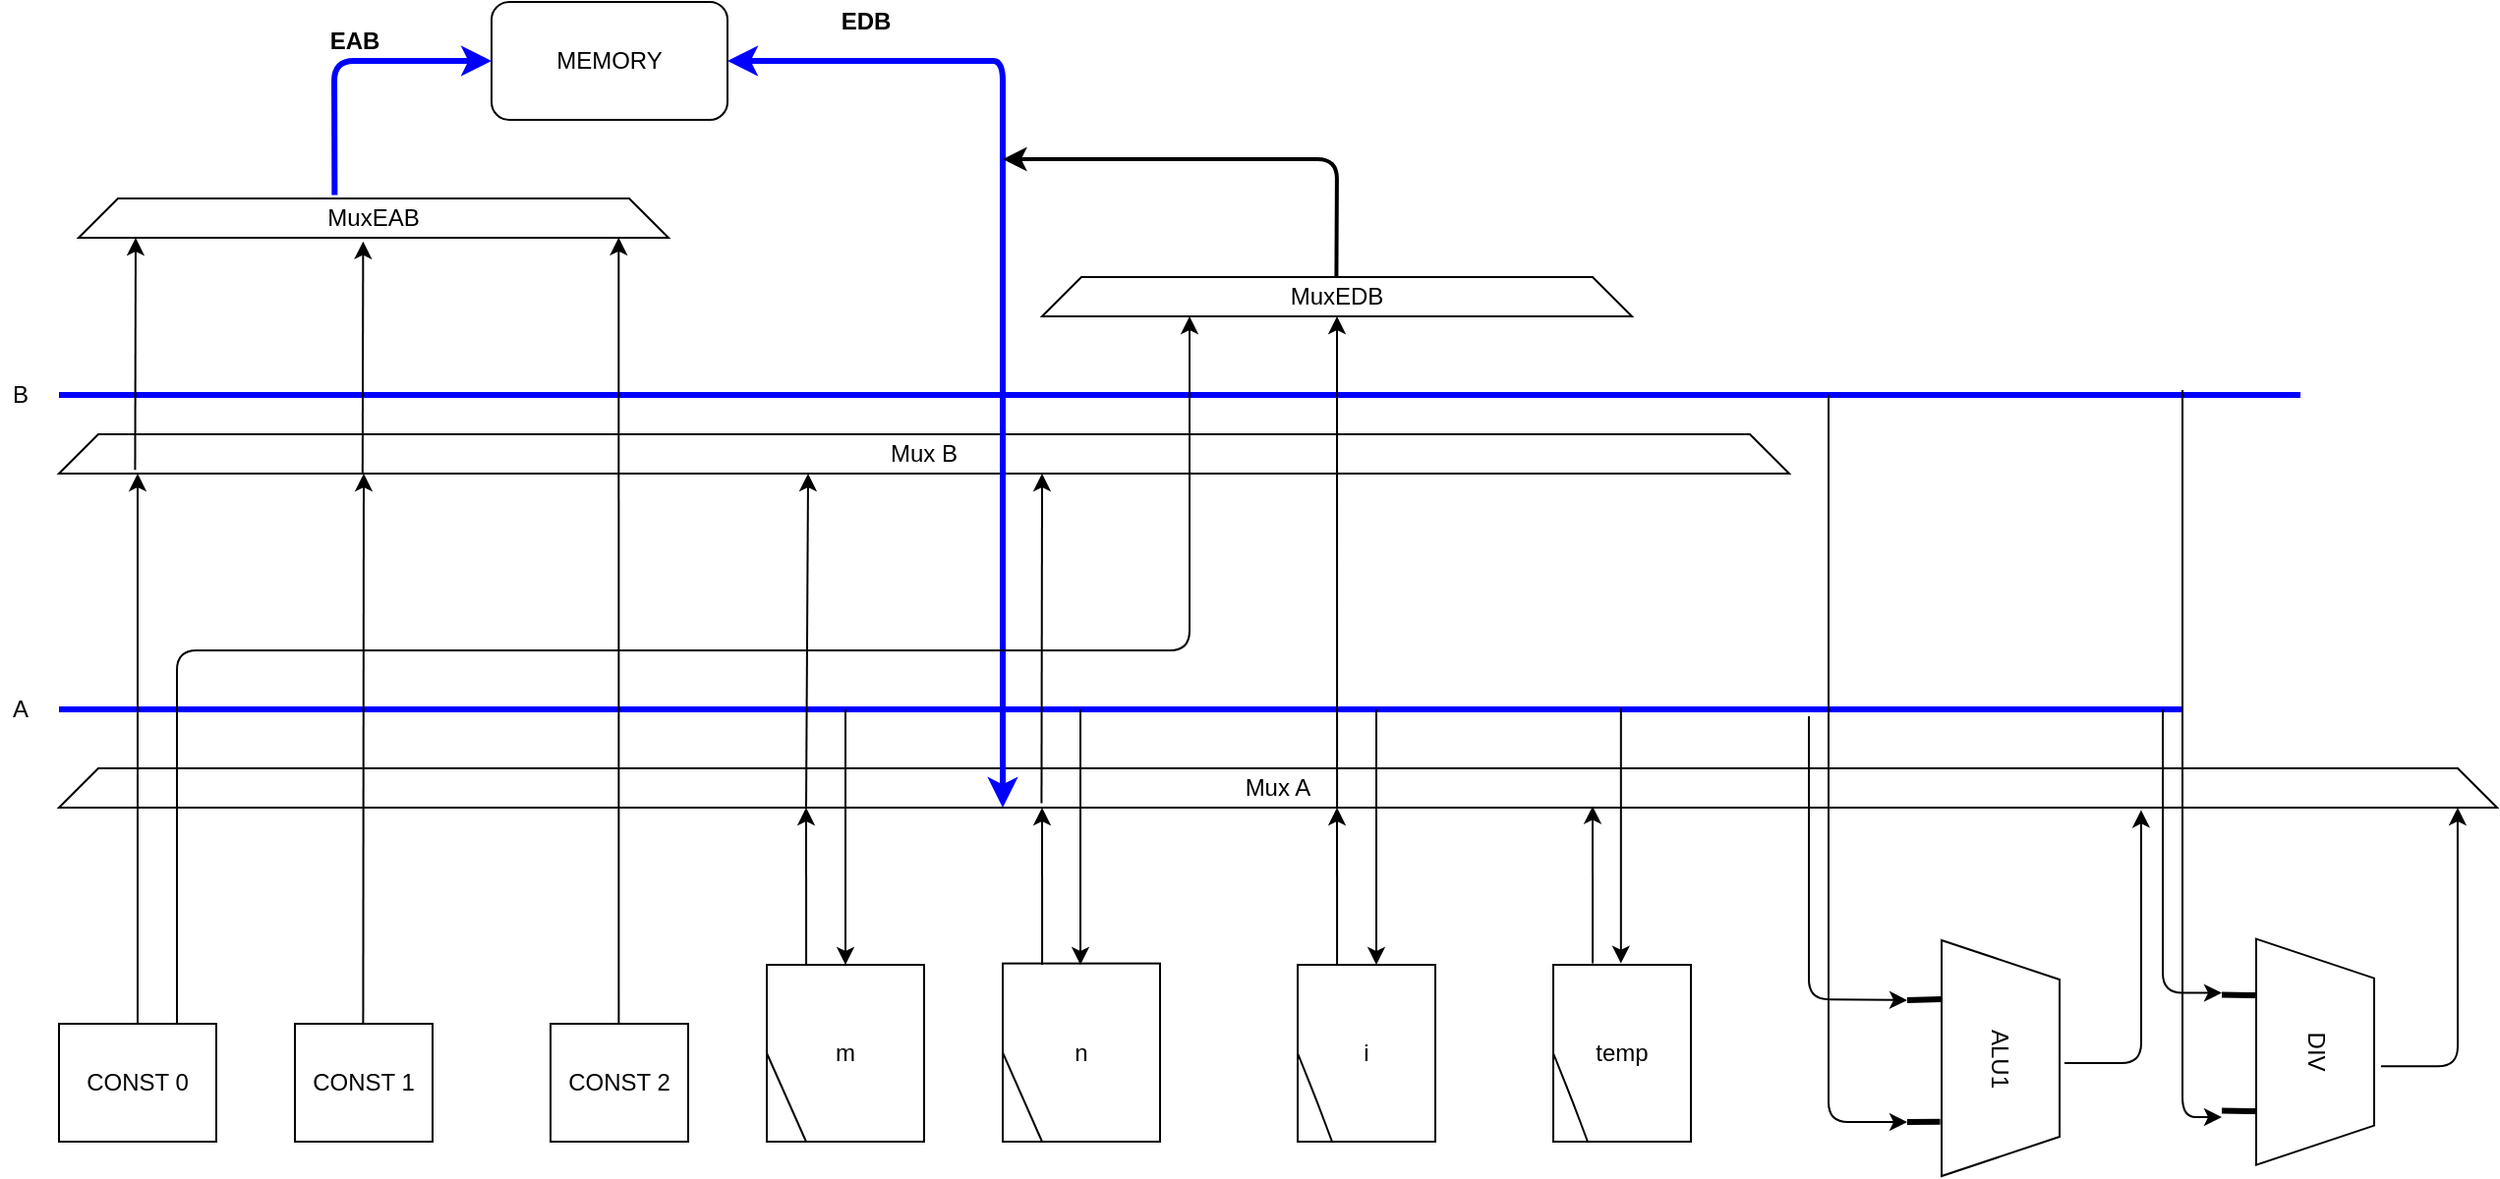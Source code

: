 <mxfile version="14.9.6" type="device"><diagram id="xrbjcSZgViS8Rg0K5h-V" name="Page-1"><mxGraphModel dx="2249" dy="810" grid="1" gridSize="10" guides="1" tooltips="1" connect="1" arrows="1" fold="1" page="1" pageScale="1" pageWidth="827" pageHeight="1169" math="0" shadow="0"><root><mxCell id="0"/><mxCell id="1" parent="0"/><mxCell id="wqXXhjfkPoikj1_A2Jzh-1" value="CONST 0" style="rounded=0;whiteSpace=wrap;html=1;" parent="1" vertex="1"><mxGeometry x="-400" y="680" width="80" height="60" as="geometry"/></mxCell><mxCell id="wqXXhjfkPoikj1_A2Jzh-2" value="CONST 1" style="rounded=0;whiteSpace=wrap;html=1;" parent="1" vertex="1"><mxGeometry x="-280" y="680" width="70" height="60" as="geometry"/></mxCell><mxCell id="wqXXhjfkPoikj1_A2Jzh-4" value="CONST 2" style="rounded=0;whiteSpace=wrap;html=1;" parent="1" vertex="1"><mxGeometry x="-150" y="680" width="70" height="60" as="geometry"/></mxCell><mxCell id="wqXXhjfkPoikj1_A2Jzh-5" value="m" style="rounded=0;whiteSpace=wrap;html=1;" parent="1" vertex="1"><mxGeometry x="-40" y="650" width="80" height="90" as="geometry"/></mxCell><mxCell id="wqXXhjfkPoikj1_A2Jzh-6" value="" style="endArrow=none;html=1;exitX=0;exitY=0.5;exitDx=0;exitDy=0;entryX=0.25;entryY=1;entryDx=0;entryDy=0;" parent="1" source="wqXXhjfkPoikj1_A2Jzh-5" target="wqXXhjfkPoikj1_A2Jzh-5" edge="1"><mxGeometry width="50" height="50" relative="1" as="geometry"><mxPoint x="580" y="725" as="sourcePoint"/><mxPoint x="400" y="705" as="targetPoint"/></mxGeometry></mxCell><mxCell id="wqXXhjfkPoikj1_A2Jzh-8" value="n" style="rounded=0;whiteSpace=wrap;html=1;" parent="1" vertex="1"><mxGeometry x="80" y="649.31" width="80" height="90.69" as="geometry"/></mxCell><mxCell id="wqXXhjfkPoikj1_A2Jzh-9" value="i" style="rounded=0;whiteSpace=wrap;html=1;" parent="1" vertex="1"><mxGeometry x="230" y="650" width="70" height="90" as="geometry"/></mxCell><mxCell id="wqXXhjfkPoikj1_A2Jzh-11" value="" style="endArrow=none;html=1;exitX=0;exitY=0.5;exitDx=0;exitDy=0;entryX=0.25;entryY=1;entryDx=0;entryDy=0;" parent="1" edge="1"><mxGeometry width="50" height="50" relative="1" as="geometry"><mxPoint x="230" y="695" as="sourcePoint"/><mxPoint x="247.5" y="740.0" as="targetPoint"/><Array as="points"><mxPoint x="240" y="720"/></Array></mxGeometry></mxCell><mxCell id="wqXXhjfkPoikj1_A2Jzh-12" value="" style="endArrow=none;html=1;exitX=0;exitY=0.5;exitDx=0;exitDy=0;entryX=0.25;entryY=1;entryDx=0;entryDy=0;" parent="1" source="wqXXhjfkPoikj1_A2Jzh-8" target="wqXXhjfkPoikj1_A2Jzh-8" edge="1"><mxGeometry width="50" height="50" relative="1" as="geometry"><mxPoint x="100" y="695" as="sourcePoint"/><mxPoint x="117.5" y="740.0" as="targetPoint"/></mxGeometry></mxCell><mxCell id="wqXXhjfkPoikj1_A2Jzh-13" value="temp" style="rounded=0;whiteSpace=wrap;html=1;" parent="1" vertex="1"><mxGeometry x="360" y="650" width="70" height="90" as="geometry"/></mxCell><mxCell id="wqXXhjfkPoikj1_A2Jzh-15" value="" style="endArrow=none;html=1;exitX=0;exitY=0.5;exitDx=0;exitDy=0;entryX=0.25;entryY=1;entryDx=0;entryDy=0;" parent="1" edge="1"><mxGeometry width="50" height="50" relative="1" as="geometry"><mxPoint x="360" y="695" as="sourcePoint"/><mxPoint x="377.5" y="740.0" as="targetPoint"/><Array as="points"><mxPoint x="370" y="720"/></Array></mxGeometry></mxCell><mxCell id="wqXXhjfkPoikj1_A2Jzh-16" value="MEMORY" style="rounded=1;whiteSpace=wrap;html=1;" parent="1" vertex="1"><mxGeometry x="-180" y="160" width="120" height="60" as="geometry"/></mxCell><mxCell id="wqXXhjfkPoikj1_A2Jzh-17" value="MuxEAB" style="shape=trapezoid;perimeter=trapezoidPerimeter;whiteSpace=wrap;html=1;fixedSize=1;" parent="1" vertex="1"><mxGeometry x="-390" y="260" width="300" height="20" as="geometry"/></mxCell><mxCell id="wqXXhjfkPoikj1_A2Jzh-18" value="" style="endArrow=classic;html=1;exitX=0.434;exitY=-0.089;exitDx=0;exitDy=0;entryX=0;entryY=0.5;entryDx=0;entryDy=0;strokeWidth=3;strokeColor=#0000FF;exitPerimeter=0;" parent="1" source="wqXXhjfkPoikj1_A2Jzh-17" target="wqXXhjfkPoikj1_A2Jzh-16" edge="1"><mxGeometry width="50" height="50" relative="1" as="geometry"><mxPoint x="-130" y="500" as="sourcePoint"/><mxPoint x="-80" y="450" as="targetPoint"/><Array as="points"><mxPoint x="-260" y="190"/></Array></mxGeometry></mxCell><mxCell id="wqXXhjfkPoikj1_A2Jzh-19" value="&lt;b&gt;EAB&lt;/b&gt;" style="text;html=1;align=center;verticalAlign=middle;resizable=0;points=[];autosize=1;strokeColor=none;" parent="1" vertex="1"><mxGeometry x="-270" y="170" width="40" height="20" as="geometry"/></mxCell><mxCell id="wqXXhjfkPoikj1_A2Jzh-22" value="" style="endArrow=none;html=1;strokeColor=#0000FF;strokeWidth=3;" parent="1" edge="1"><mxGeometry width="50" height="50" relative="1" as="geometry"><mxPoint x="-400" y="360" as="sourcePoint"/><mxPoint x="740" y="360" as="targetPoint"/></mxGeometry></mxCell><mxCell id="wqXXhjfkPoikj1_A2Jzh-23" value="" style="endArrow=none;html=1;strokeColor=#0000FF;strokeWidth=3;" parent="1" edge="1"><mxGeometry width="50" height="50" relative="1" as="geometry"><mxPoint x="-400.0" y="520" as="sourcePoint"/><mxPoint x="680" y="520" as="targetPoint"/></mxGeometry></mxCell><mxCell id="wqXXhjfkPoikj1_A2Jzh-24" value="Mux B" style="shape=trapezoid;perimeter=trapezoidPerimeter;whiteSpace=wrap;html=1;fixedSize=1;" parent="1" vertex="1"><mxGeometry x="-400" y="380" width="880" height="20" as="geometry"/></mxCell><mxCell id="wqXXhjfkPoikj1_A2Jzh-25" value="Mux A" style="shape=trapezoid;perimeter=trapezoidPerimeter;whiteSpace=wrap;html=1;fixedSize=1;" parent="1" vertex="1"><mxGeometry x="-400" y="550" width="1240" height="20" as="geometry"/></mxCell><mxCell id="wqXXhjfkPoikj1_A2Jzh-26" value="A" style="text;html=1;align=center;verticalAlign=middle;resizable=0;points=[];autosize=1;strokeColor=none;" parent="1" vertex="1"><mxGeometry x="-430" y="510" width="20" height="20" as="geometry"/></mxCell><mxCell id="wqXXhjfkPoikj1_A2Jzh-27" value="B" style="text;html=1;align=center;verticalAlign=middle;resizable=0;points=[];autosize=1;strokeColor=none;" parent="1" vertex="1"><mxGeometry x="-430" y="350" width="20" height="20" as="geometry"/></mxCell><mxCell id="wqXXhjfkPoikj1_A2Jzh-30" value="ALU1" style="shape=trapezoid;perimeter=trapezoidPerimeter;whiteSpace=wrap;html=1;fixedSize=1;rotation=90;" parent="1" vertex="1"><mxGeometry x="527.5" y="667.5" width="120" height="60" as="geometry"/></mxCell><mxCell id="wqXXhjfkPoikj1_A2Jzh-31" value="" style="endArrow=none;html=1;strokeWidth=3;entryX=0.25;entryY=1;entryDx=0;entryDy=0;" parent="1" target="wqXXhjfkPoikj1_A2Jzh-30" edge="1"><mxGeometry width="50" height="50" relative="1" as="geometry"><mxPoint x="540" y="668" as="sourcePoint"/><mxPoint x="420" y="830" as="targetPoint"/></mxGeometry></mxCell><mxCell id="wqXXhjfkPoikj1_A2Jzh-33" value="" style="endArrow=none;html=1;strokeWidth=3;entryX=0.77;entryY=1.012;entryDx=0;entryDy=0;entryPerimeter=0;" parent="1" target="wqXXhjfkPoikj1_A2Jzh-30" edge="1"><mxGeometry width="50" height="50" relative="1" as="geometry"><mxPoint x="540" y="730" as="sourcePoint"/><mxPoint x="557.5" y="725.25" as="targetPoint"/><Array as="points"/></mxGeometry></mxCell><mxCell id="wqXXhjfkPoikj1_A2Jzh-34" value="DIV" style="shape=trapezoid;perimeter=trapezoidPerimeter;whiteSpace=wrap;html=1;fixedSize=1;rotation=90;" parent="1" vertex="1"><mxGeometry x="690" y="664.31" width="115" height="60" as="geometry"/></mxCell><mxCell id="wqXXhjfkPoikj1_A2Jzh-35" value="" style="endArrow=none;html=1;strokeWidth=3;entryX=0.25;entryY=1;entryDx=0;entryDy=0;" parent="1" target="wqXXhjfkPoikj1_A2Jzh-34" edge="1"><mxGeometry width="50" height="50" relative="1" as="geometry"><mxPoint x="700" y="665.31" as="sourcePoint"/><mxPoint x="580" y="829.31" as="targetPoint"/></mxGeometry></mxCell><mxCell id="wqXXhjfkPoikj1_A2Jzh-36" value="" style="endArrow=none;html=1;strokeWidth=3;entryX=0.25;entryY=1;entryDx=0;entryDy=0;" parent="1" edge="1"><mxGeometry width="50" height="50" relative="1" as="geometry"><mxPoint x="700" y="724.31" as="sourcePoint"/><mxPoint x="717.5" y="724.56" as="targetPoint"/></mxGeometry></mxCell><mxCell id="wqXXhjfkPoikj1_A2Jzh-37" value="" style="endArrow=classic;html=1;strokeColor=#000000;strokeWidth=1;exitX=0.5;exitY=0;exitDx=0;exitDy=0;" parent="1" source="wqXXhjfkPoikj1_A2Jzh-1" edge="1"><mxGeometry width="50" height="50" relative="1" as="geometry"><mxPoint x="-200" y="510" as="sourcePoint"/><mxPoint x="-360" y="400" as="targetPoint"/><Array as="points"><mxPoint x="-360" y="400"/></Array></mxGeometry></mxCell><mxCell id="wqXXhjfkPoikj1_A2Jzh-38" value="" style="endArrow=classic;html=1;strokeColor=#000000;strokeWidth=1;exitX=0.5;exitY=0;exitDx=0;exitDy=0;" parent="1" edge="1"><mxGeometry width="50" height="50" relative="1" as="geometry"><mxPoint x="-245.3" y="680.0" as="sourcePoint"/><mxPoint x="-245" y="400" as="targetPoint"/></mxGeometry></mxCell><mxCell id="wqXXhjfkPoikj1_A2Jzh-39" value="" style="endArrow=classic;html=1;strokeColor=#000000;strokeWidth=1;exitX=0.5;exitY=0;exitDx=0;exitDy=0;entryX=0.096;entryY=0.995;entryDx=0;entryDy=0;entryPerimeter=0;" parent="1" edge="1"><mxGeometry width="50" height="50" relative="1" as="geometry"><mxPoint x="-115.3" y="680.0" as="sourcePoint"/><mxPoint x="-115.34" y="279.9" as="targetPoint"/></mxGeometry></mxCell><mxCell id="wqXXhjfkPoikj1_A2Jzh-48" value="" style="endArrow=classic;html=1;strokeColor=#000000;strokeWidth=1;exitX=0.044;exitY=0.909;exitDx=0;exitDy=0;exitPerimeter=0;" parent="1" source="wqXXhjfkPoikj1_A2Jzh-24" edge="1"><mxGeometry width="50" height="50" relative="1" as="geometry"><mxPoint x="-355" y="690" as="sourcePoint"/><mxPoint x="-361" y="280" as="targetPoint"/></mxGeometry></mxCell><mxCell id="wqXXhjfkPoikj1_A2Jzh-49" value="&lt;b&gt;EDB&lt;/b&gt;" style="text;html=1;align=center;verticalAlign=middle;resizable=0;points=[];autosize=1;strokeColor=none;" parent="1" vertex="1"><mxGeometry x="-10" y="160" width="40" height="20" as="geometry"/></mxCell><mxCell id="wqXXhjfkPoikj1_A2Jzh-51" value="" style="endArrow=classic;html=1;strokeColor=#000000;strokeWidth=1;" parent="1" edge="1"><mxGeometry width="50" height="50" relative="1" as="geometry"><mxPoint x="490" y="523.5" as="sourcePoint"/><mxPoint x="540" y="668" as="targetPoint"/><Array as="points"><mxPoint x="490" y="590"/><mxPoint x="490" y="667.5"/></Array></mxGeometry></mxCell><mxCell id="wqXXhjfkPoikj1_A2Jzh-53" value="" style="endArrow=classic;html=1;strokeColor=#000000;strokeWidth=1;" parent="1" edge="1"><mxGeometry width="50" height="50" relative="1" as="geometry"><mxPoint x="500" y="360" as="sourcePoint"/><mxPoint x="540" y="730" as="targetPoint"/><Array as="points"><mxPoint x="500" y="600"/><mxPoint x="500" y="730"/></Array></mxGeometry></mxCell><mxCell id="wqXXhjfkPoikj1_A2Jzh-64" value="" style="endArrow=classic;startArrow=classic;html=1;strokeColor=#0000FF;strokeWidth=3;exitX=1;exitY=0.5;exitDx=0;exitDy=0;entryX=0.5;entryY=1;entryDx=0;entryDy=0;" parent="1" source="wqXXhjfkPoikj1_A2Jzh-16" edge="1"><mxGeometry width="50" height="50" relative="1" as="geometry"><mxPoint x="-20" y="166" as="sourcePoint"/><mxPoint x="80.0" y="570" as="targetPoint"/><Array as="points"><mxPoint x="40" y="190"/><mxPoint x="60" y="190"/><mxPoint x="80" y="190"/></Array></mxGeometry></mxCell><mxCell id="wqXXhjfkPoikj1_A2Jzh-65" value="" style="endArrow=classic;html=1;strokeColor=#000000;strokeWidth=1;entryX=0.5;entryY=0;entryDx=0;entryDy=0;" parent="1" target="wqXXhjfkPoikj1_A2Jzh-5" edge="1"><mxGeometry width="50" height="50" relative="1" as="geometry"><mxPoint y="520" as="sourcePoint"/><mxPoint x="100" y="370" as="targetPoint"/></mxGeometry></mxCell><mxCell id="wqXXhjfkPoikj1_A2Jzh-66" value="" style="endArrow=classic;html=1;strokeColor=#000000;strokeWidth=1;exitX=0.5;exitY=0;exitDx=0;exitDy=0;" parent="1" edge="1"><mxGeometry width="50" height="50" relative="1" as="geometry"><mxPoint x="-19.96" y="650.0" as="sourcePoint"/><mxPoint x="-20" y="570" as="targetPoint"/></mxGeometry></mxCell><mxCell id="wqXXhjfkPoikj1_A2Jzh-67" value="" style="endArrow=classic;html=1;strokeColor=#000000;strokeWidth=1;entryX=0.5;entryY=0;entryDx=0;entryDy=0;" parent="1" edge="1"><mxGeometry width="50" height="50" relative="1" as="geometry"><mxPoint x="119.5" y="520" as="sourcePoint"/><mxPoint x="119.5" y="650" as="targetPoint"/></mxGeometry></mxCell><mxCell id="wqXXhjfkPoikj1_A2Jzh-68" value="" style="endArrow=classic;html=1;strokeColor=#000000;strokeWidth=1;exitX=0.5;exitY=0;exitDx=0;exitDy=0;" parent="1" edge="1"><mxGeometry width="50" height="50" relative="1" as="geometry"><mxPoint x="100.04" y="650.0" as="sourcePoint"/><mxPoint x="100" y="570" as="targetPoint"/></mxGeometry></mxCell><mxCell id="wqXXhjfkPoikj1_A2Jzh-69" value="" style="endArrow=classic;html=1;strokeColor=#000000;strokeWidth=1;exitX=0.403;exitY=0.887;exitDx=0;exitDy=0;exitPerimeter=0;" parent="1" source="wqXXhjfkPoikj1_A2Jzh-25" edge="1"><mxGeometry width="50" height="50" relative="1" as="geometry"><mxPoint x="100.04" y="480.0" as="sourcePoint"/><mxPoint x="100" y="400" as="targetPoint"/></mxGeometry></mxCell><mxCell id="wqXXhjfkPoikj1_A2Jzh-70" value="" style="endArrow=classic;html=1;strokeColor=#000000;strokeWidth=1;entryX=0.5;entryY=0;entryDx=0;entryDy=0;" parent="1" edge="1"><mxGeometry width="50" height="50" relative="1" as="geometry"><mxPoint x="394.41" y="519.31" as="sourcePoint"/><mxPoint x="394.41" y="649.31" as="targetPoint"/></mxGeometry></mxCell><mxCell id="wqXXhjfkPoikj1_A2Jzh-71" value="" style="endArrow=classic;html=1;strokeColor=#000000;strokeWidth=1;exitX=0.5;exitY=0;exitDx=0;exitDy=0;" parent="1" edge="1"><mxGeometry width="50" height="50" relative="1" as="geometry"><mxPoint x="380.04" y="649.31" as="sourcePoint"/><mxPoint x="380" y="569.31" as="targetPoint"/></mxGeometry></mxCell><mxCell id="wqXXhjfkPoikj1_A2Jzh-72" value="" style="endArrow=classic;html=1;strokeColor=#000000;strokeWidth=1;exitX=0.044;exitY=0.909;exitDx=0;exitDy=0;exitPerimeter=0;" parent="1" edge="1"><mxGeometry width="50" height="50" relative="1" as="geometry"><mxPoint x="-245.59" y="400.0" as="sourcePoint"/><mxPoint x="-245.31" y="281.82" as="targetPoint"/></mxGeometry></mxCell><mxCell id="wqXXhjfkPoikj1_A2Jzh-73" value="" style="endArrow=classic;html=1;strokeColor=#000000;strokeWidth=1;entryX=0.854;entryY=1.06;entryDx=0;entryDy=0;entryPerimeter=0;" parent="1" target="wqXXhjfkPoikj1_A2Jzh-25" edge="1"><mxGeometry width="50" height="50" relative="1" as="geometry"><mxPoint x="620" y="700" as="sourcePoint"/><mxPoint x="460" y="500" as="targetPoint"/><Array as="points"><mxPoint x="659" y="700"/></Array></mxGeometry></mxCell><mxCell id="wqXXhjfkPoikj1_A2Jzh-74" value="" style="endArrow=classic;html=1;strokeColor=#000000;strokeWidth=1;entryX=0.5;entryY=0;entryDx=0;entryDy=0;" parent="1" edge="1"><mxGeometry width="50" height="50" relative="1" as="geometry"><mxPoint x="270" y="520" as="sourcePoint"/><mxPoint x="270" y="650" as="targetPoint"/></mxGeometry></mxCell><mxCell id="wqXXhjfkPoikj1_A2Jzh-75" value="" style="endArrow=classic;html=1;strokeColor=#000000;strokeWidth=1;exitX=0.5;exitY=0;exitDx=0;exitDy=0;" parent="1" edge="1"><mxGeometry width="50" height="50" relative="1" as="geometry"><mxPoint x="250.04" y="650.0" as="sourcePoint"/><mxPoint x="250" y="570" as="targetPoint"/></mxGeometry></mxCell><mxCell id="wqXXhjfkPoikj1_A2Jzh-76" value="" style="endArrow=classic;html=1;strokeColor=#000000;strokeWidth=1;exitX=0.409;exitY=1.371;exitDx=0;exitDy=0;exitPerimeter=0;" parent="1" edge="1"><mxGeometry width="50" height="50" relative="1" as="geometry"><mxPoint x="-20.0" y="570.0" as="sourcePoint"/><mxPoint x="-19" y="400" as="targetPoint"/></mxGeometry></mxCell><mxCell id="wqXXhjfkPoikj1_A2Jzh-77" value="" style="endArrow=classic;html=1;strokeColor=#000000;strokeWidth=1;" parent="1" edge="1"><mxGeometry width="50" height="50" relative="1" as="geometry"><mxPoint x="670" y="520.31" as="sourcePoint"/><mxPoint x="700" y="664.31" as="targetPoint"/><Array as="points"><mxPoint x="670" y="586.31"/><mxPoint x="670" y="664.31"/></Array></mxGeometry></mxCell><mxCell id="wqXXhjfkPoikj1_A2Jzh-78" value="" style="endArrow=classic;html=1;strokeColor=#000000;strokeWidth=1;" parent="1" edge="1"><mxGeometry width="50" height="50" relative="1" as="geometry"><mxPoint x="680" y="357.5" as="sourcePoint"/><mxPoint x="700" y="727.5" as="targetPoint"/><Array as="points"><mxPoint x="680" y="727.5"/></Array></mxGeometry></mxCell><mxCell id="wqXXhjfkPoikj1_A2Jzh-80" value="" style="endArrow=classic;html=1;strokeColor=#000000;strokeWidth=1;entryX=0.868;entryY=0.917;entryDx=0;entryDy=0;entryPerimeter=0;" parent="1" edge="1"><mxGeometry width="50" height="50" relative="1" as="geometry"><mxPoint x="781" y="701.66" as="sourcePoint"/><mxPoint x="819.96" y="570.0" as="targetPoint"/><Array as="points"><mxPoint x="820" y="701.66"/></Array></mxGeometry></mxCell><mxCell id="wqXXhjfkPoikj1_A2Jzh-81" value="" style="endArrow=classic;html=1;strokeColor=#000000;strokeWidth=1;exitX=0.75;exitY=0;exitDx=0;exitDy=0;entryX=0.25;entryY=1;entryDx=0;entryDy=0;" parent="1" source="wqXXhjfkPoikj1_A2Jzh-1" edge="1" target="U5EV99CUqj6xKv-iBO7I-1"><mxGeometry width="50" height="50" relative="1" as="geometry"><mxPoint x="-360" y="310" as="sourcePoint"/><mxPoint x="80" y="310" as="targetPoint"/><Array as="points"><mxPoint x="-340" y="490"/><mxPoint x="175" y="490"/></Array></mxGeometry></mxCell><mxCell id="wqXXhjfkPoikj1_A2Jzh-82" value="" style="endArrow=classic;html=1;strokeColor=#000000;strokeWidth=1;exitX=0.5;exitY=0;exitDx=0;exitDy=0;entryX=0.5;entryY=1;entryDx=0;entryDy=0;" parent="1" edge="1" target="U5EV99CUqj6xKv-iBO7I-1"><mxGeometry width="50" height="50" relative="1" as="geometry"><mxPoint x="250.04" y="570.0" as="sourcePoint"/><mxPoint x="80" y="280" as="targetPoint"/><Array as="points"><mxPoint x="250" y="360"/></Array></mxGeometry></mxCell><mxCell id="U5EV99CUqj6xKv-iBO7I-1" value="MuxEDB" style="shape=trapezoid;perimeter=trapezoidPerimeter;whiteSpace=wrap;html=1;fixedSize=1;" vertex="1" parent="1"><mxGeometry x="100" y="300" width="300" height="20" as="geometry"/></mxCell><mxCell id="U5EV99CUqj6xKv-iBO7I-2" value="" style="endArrow=classic;html=1;strokeColor=#000000;strokeWidth=2;exitX=0.5;exitY=0;exitDx=0;exitDy=0;" edge="1" parent="1"><mxGeometry width="50" height="50" relative="1" as="geometry"><mxPoint x="249.7" y="300.0" as="sourcePoint"/><mxPoint x="80" y="240" as="targetPoint"/><Array as="points"><mxPoint x="250" y="240"/></Array></mxGeometry></mxCell></root></mxGraphModel></diagram></mxfile>